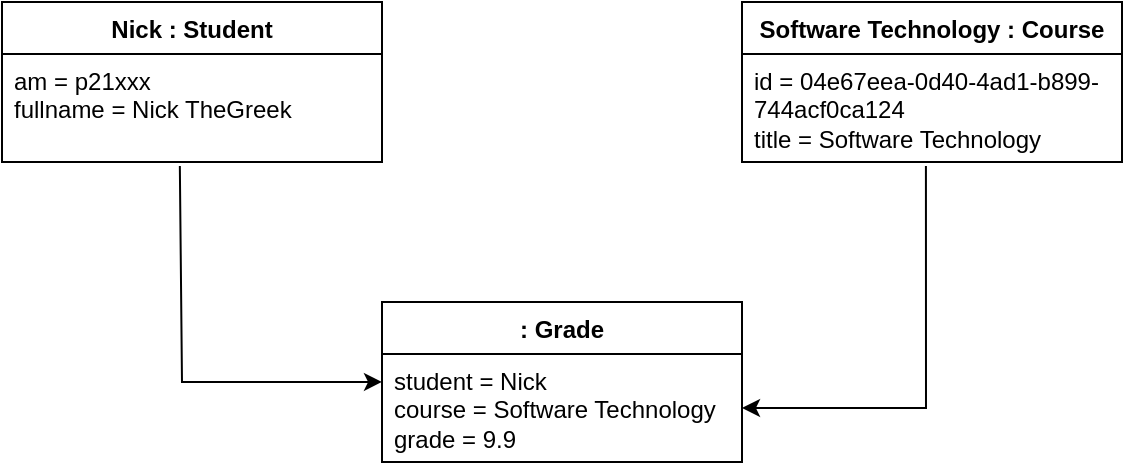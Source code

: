 <mxfile version="27.0.9">
  <diagram name="Page-1" id="DQU-6TTzWp3uHl4yWCbL">
    <mxGraphModel dx="1018" dy="697" grid="1" gridSize="10" guides="1" tooltips="1" connect="1" arrows="1" fold="1" page="1" pageScale="1" pageWidth="827" pageHeight="1169" math="0" shadow="0">
      <root>
        <mxCell id="0" />
        <mxCell id="1" parent="0" />
        <mxCell id="TnvfIpHqNkerVfNr-Lqj-1" value="Nick : Student" style="swimlane;fontStyle=1;align=center;verticalAlign=top;childLayout=stackLayout;horizontal=1;startSize=26;horizontalStack=0;resizeParent=1;resizeParentMax=0;resizeLast=0;collapsible=1;marginBottom=0;whiteSpace=wrap;html=1;" parent="1" vertex="1">
          <mxGeometry x="134" y="250" width="190" height="80" as="geometry">
            <mxRectangle x="80" y="80" width="80" height="30" as="alternateBounds" />
          </mxGeometry>
        </mxCell>
        <mxCell id="TnvfIpHqNkerVfNr-Lqj-2" value="am = p21xxx&lt;div&gt;fullname = Nick TheGreek&lt;/div&gt;" style="text;strokeColor=none;fillColor=none;align=left;verticalAlign=top;spacingLeft=4;spacingRight=4;overflow=hidden;rotatable=0;points=[[0,0.5],[1,0.5]];portConstraint=eastwest;whiteSpace=wrap;html=1;" parent="TnvfIpHqNkerVfNr-Lqj-1" vertex="1">
          <mxGeometry y="26" width="190" height="54" as="geometry" />
        </mxCell>
        <mxCell id="TnvfIpHqNkerVfNr-Lqj-5" value="Software Technology : Course" style="swimlane;fontStyle=1;align=center;verticalAlign=top;childLayout=stackLayout;horizontal=1;startSize=26;horizontalStack=0;resizeParent=1;resizeParentMax=0;resizeLast=0;collapsible=1;marginBottom=0;whiteSpace=wrap;html=1;" parent="1" vertex="1">
          <mxGeometry x="504" y="250" width="190" height="80" as="geometry">
            <mxRectangle x="80" y="80" width="80" height="30" as="alternateBounds" />
          </mxGeometry>
        </mxCell>
        <mxCell id="TnvfIpHqNkerVfNr-Lqj-6" value="id =&amp;nbsp;04e67eea-0d40-4ad1-b899-744acf0ca124&lt;div&gt;title = Software Technology&lt;/div&gt;" style="text;strokeColor=none;fillColor=none;align=left;verticalAlign=top;spacingLeft=4;spacingRight=4;overflow=hidden;rotatable=0;points=[[0,0.5],[1,0.5]];portConstraint=eastwest;whiteSpace=wrap;html=1;" parent="TnvfIpHqNkerVfNr-Lqj-5" vertex="1">
          <mxGeometry y="26" width="190" height="54" as="geometry" />
        </mxCell>
        <mxCell id="TnvfIpHqNkerVfNr-Lqj-7" value=": Grade" style="swimlane;fontStyle=1;align=center;verticalAlign=top;childLayout=stackLayout;horizontal=1;startSize=26;horizontalStack=0;resizeParent=1;resizeParentMax=0;resizeLast=0;collapsible=1;marginBottom=0;whiteSpace=wrap;html=1;" parent="1" vertex="1">
          <mxGeometry x="324" y="400" width="180" height="80" as="geometry">
            <mxRectangle x="80" y="80" width="80" height="30" as="alternateBounds" />
          </mxGeometry>
        </mxCell>
        <mxCell id="TnvfIpHqNkerVfNr-Lqj-8" value="student = Nick&lt;div&gt;course = Software Technology&lt;/div&gt;&lt;div&gt;grade = 9.9&lt;/div&gt;" style="text;strokeColor=none;fillColor=none;align=left;verticalAlign=top;spacingLeft=4;spacingRight=4;overflow=hidden;rotatable=0;points=[[0,0.5],[1,0.5]];portConstraint=eastwest;whiteSpace=wrap;html=1;" parent="TnvfIpHqNkerVfNr-Lqj-7" vertex="1">
          <mxGeometry y="26" width="180" height="54" as="geometry" />
        </mxCell>
        <mxCell id="TnvfIpHqNkerVfNr-Lqj-14" value="" style="endArrow=classic;html=1;rounded=0;exitX=0.468;exitY=1.037;exitDx=0;exitDy=0;exitPerimeter=0;entryX=0;entryY=0.259;entryDx=0;entryDy=0;entryPerimeter=0;" parent="1" source="TnvfIpHqNkerVfNr-Lqj-2" target="TnvfIpHqNkerVfNr-Lqj-8" edge="1">
          <mxGeometry width="50" height="50" relative="1" as="geometry">
            <mxPoint x="404" y="290" as="sourcePoint" />
            <mxPoint x="314" y="450" as="targetPoint" />
            <Array as="points">
              <mxPoint x="224" y="440" />
              <mxPoint x="264" y="440" />
            </Array>
          </mxGeometry>
        </mxCell>
        <mxCell id="TnvfIpHqNkerVfNr-Lqj-15" value="" style="endArrow=classic;html=1;rounded=0;exitX=0.484;exitY=1.037;exitDx=0;exitDy=0;exitPerimeter=0;entryX=1;entryY=0.5;entryDx=0;entryDy=0;" parent="1" source="TnvfIpHqNkerVfNr-Lqj-6" target="TnvfIpHqNkerVfNr-Lqj-8" edge="1">
          <mxGeometry width="50" height="50" relative="1" as="geometry">
            <mxPoint x="404" y="290" as="sourcePoint" />
            <mxPoint x="454" y="240" as="targetPoint" />
            <Array as="points">
              <mxPoint x="596" y="453" />
            </Array>
          </mxGeometry>
        </mxCell>
      </root>
    </mxGraphModel>
  </diagram>
</mxfile>
